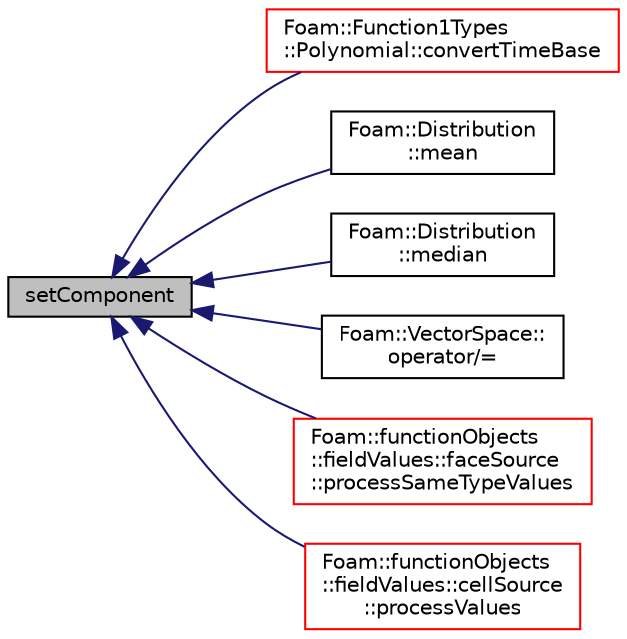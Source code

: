 digraph "setComponent"
{
  bgcolor="transparent";
  edge [fontname="Helvetica",fontsize="10",labelfontname="Helvetica",labelfontsize="10"];
  node [fontname="Helvetica",fontsize="10",shape=record];
  rankdir="LR";
  Node1 [label="setComponent",height=0.2,width=0.4,color="black", fillcolor="grey75", style="filled", fontcolor="black"];
  Node1 -> Node2 [dir="back",color="midnightblue",fontsize="10",style="solid",fontname="Helvetica"];
  Node2 [label="Foam::Function1Types\l::Polynomial::convertTimeBase",height=0.2,width=0.4,color="red",URL="$a01974.html#af4b04bcaf124d852d36e028312c3c9a6",tooltip="Convert time. "];
  Node1 -> Node3 [dir="back",color="midnightblue",fontsize="10",style="solid",fontname="Helvetica"];
  Node3 [label="Foam::Distribution\l::mean",height=0.2,width=0.4,color="black",URL="$a00567.html#a97155b3229d31160a88d92b1325b70f3"];
  Node1 -> Node4 [dir="back",color="midnightblue",fontsize="10",style="solid",fontname="Helvetica"];
  Node4 [label="Foam::Distribution\l::median",height=0.2,width=0.4,color="black",URL="$a00567.html#a526d7107d983cd716e3a4f73e10a9c1b"];
  Node1 -> Node5 [dir="back",color="midnightblue",fontsize="10",style="solid",fontname="Helvetica"];
  Node5 [label="Foam::VectorSpace::\loperator/=",height=0.2,width=0.4,color="black",URL="$a02907.html#a974af988e2b06b3a8f644ba16dadbe4f"];
  Node1 -> Node6 [dir="back",color="midnightblue",fontsize="10",style="solid",fontname="Helvetica"];
  Node6 [label="Foam::functionObjects\l::fieldValues::faceSource\l::processSameTypeValues",height=0.2,width=0.4,color="red",URL="$a00747.html#af00edc302e7299fbe50b52d0e002a1b5",tooltip="Apply the &#39;operation&#39; to the values. Operation has to. "];
  Node1 -> Node7 [dir="back",color="midnightblue",fontsize="10",style="solid",fontname="Helvetica"];
  Node7 [label="Foam::functionObjects\l::fieldValues::cellSource\l::processValues",height=0.2,width=0.4,color="red",URL="$a00233.html#a16e674670b4fae4dd8ef80854dcae0da",tooltip="Apply the &#39;operation&#39; to the values. "];
}
